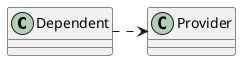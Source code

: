 @startuml
'https://plantuml.com/class-diagram


class Dependent
class Provider

Dependent .> Provider

@enduml